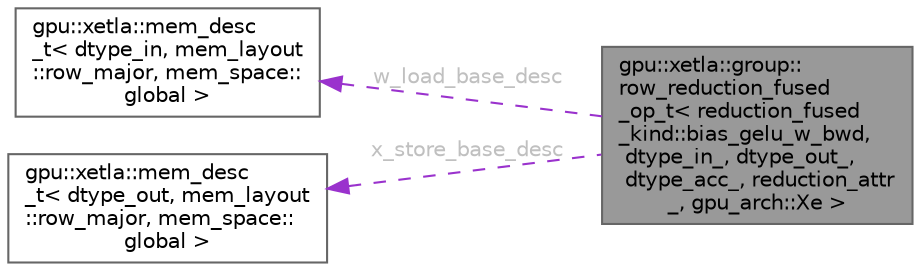 digraph "gpu::xetla::group::row_reduction_fused_op_t&lt; reduction_fused_kind::bias_gelu_w_bwd, dtype_in_, dtype_out_, dtype_acc_, reduction_attr_, gpu_arch::Xe &gt;"
{
 // LATEX_PDF_SIZE
  bgcolor="transparent";
  edge [fontname=Helvetica,fontsize=10,labelfontname=Helvetica,labelfontsize=10];
  node [fontname=Helvetica,fontsize=10,shape=box,height=0.2,width=0.4];
  rankdir="LR";
  Node1 [id="Node000001",label="gpu::xetla::group::\lrow_reduction_fused\l_op_t\< reduction_fused\l_kind::bias_gelu_w_bwd,\l dtype_in_, dtype_out_,\l dtype_acc_, reduction_attr\l_, gpu_arch::Xe \>",height=0.2,width=0.4,color="gray40", fillcolor="grey60", style="filled", fontcolor="black",tooltip=" "];
  Node2 -> Node1 [id="edge1_Node000001_Node000002",dir="back",color="darkorchid3",style="dashed",tooltip=" ",label=" w_load_base_desc",fontcolor="grey" ];
  Node2 [id="Node000002",label="gpu::xetla::mem_desc\l_t\< dtype_in, mem_layout\l::row_major, mem_space::\lglobal \>",height=0.2,width=0.4,color="gray40", fillcolor="white", style="filled",URL="$structgpu_1_1xetla_1_1mem__desc__t.html",tooltip=" "];
  Node3 -> Node1 [id="edge2_Node000001_Node000003",dir="back",color="darkorchid3",style="dashed",tooltip=" ",label=" x_store_base_desc",fontcolor="grey" ];
  Node3 [id="Node000003",label="gpu::xetla::mem_desc\l_t\< dtype_out, mem_layout\l::row_major, mem_space::\lglobal \>",height=0.2,width=0.4,color="gray40", fillcolor="white", style="filled",URL="$structgpu_1_1xetla_1_1mem__desc__t.html",tooltip=" "];
}
